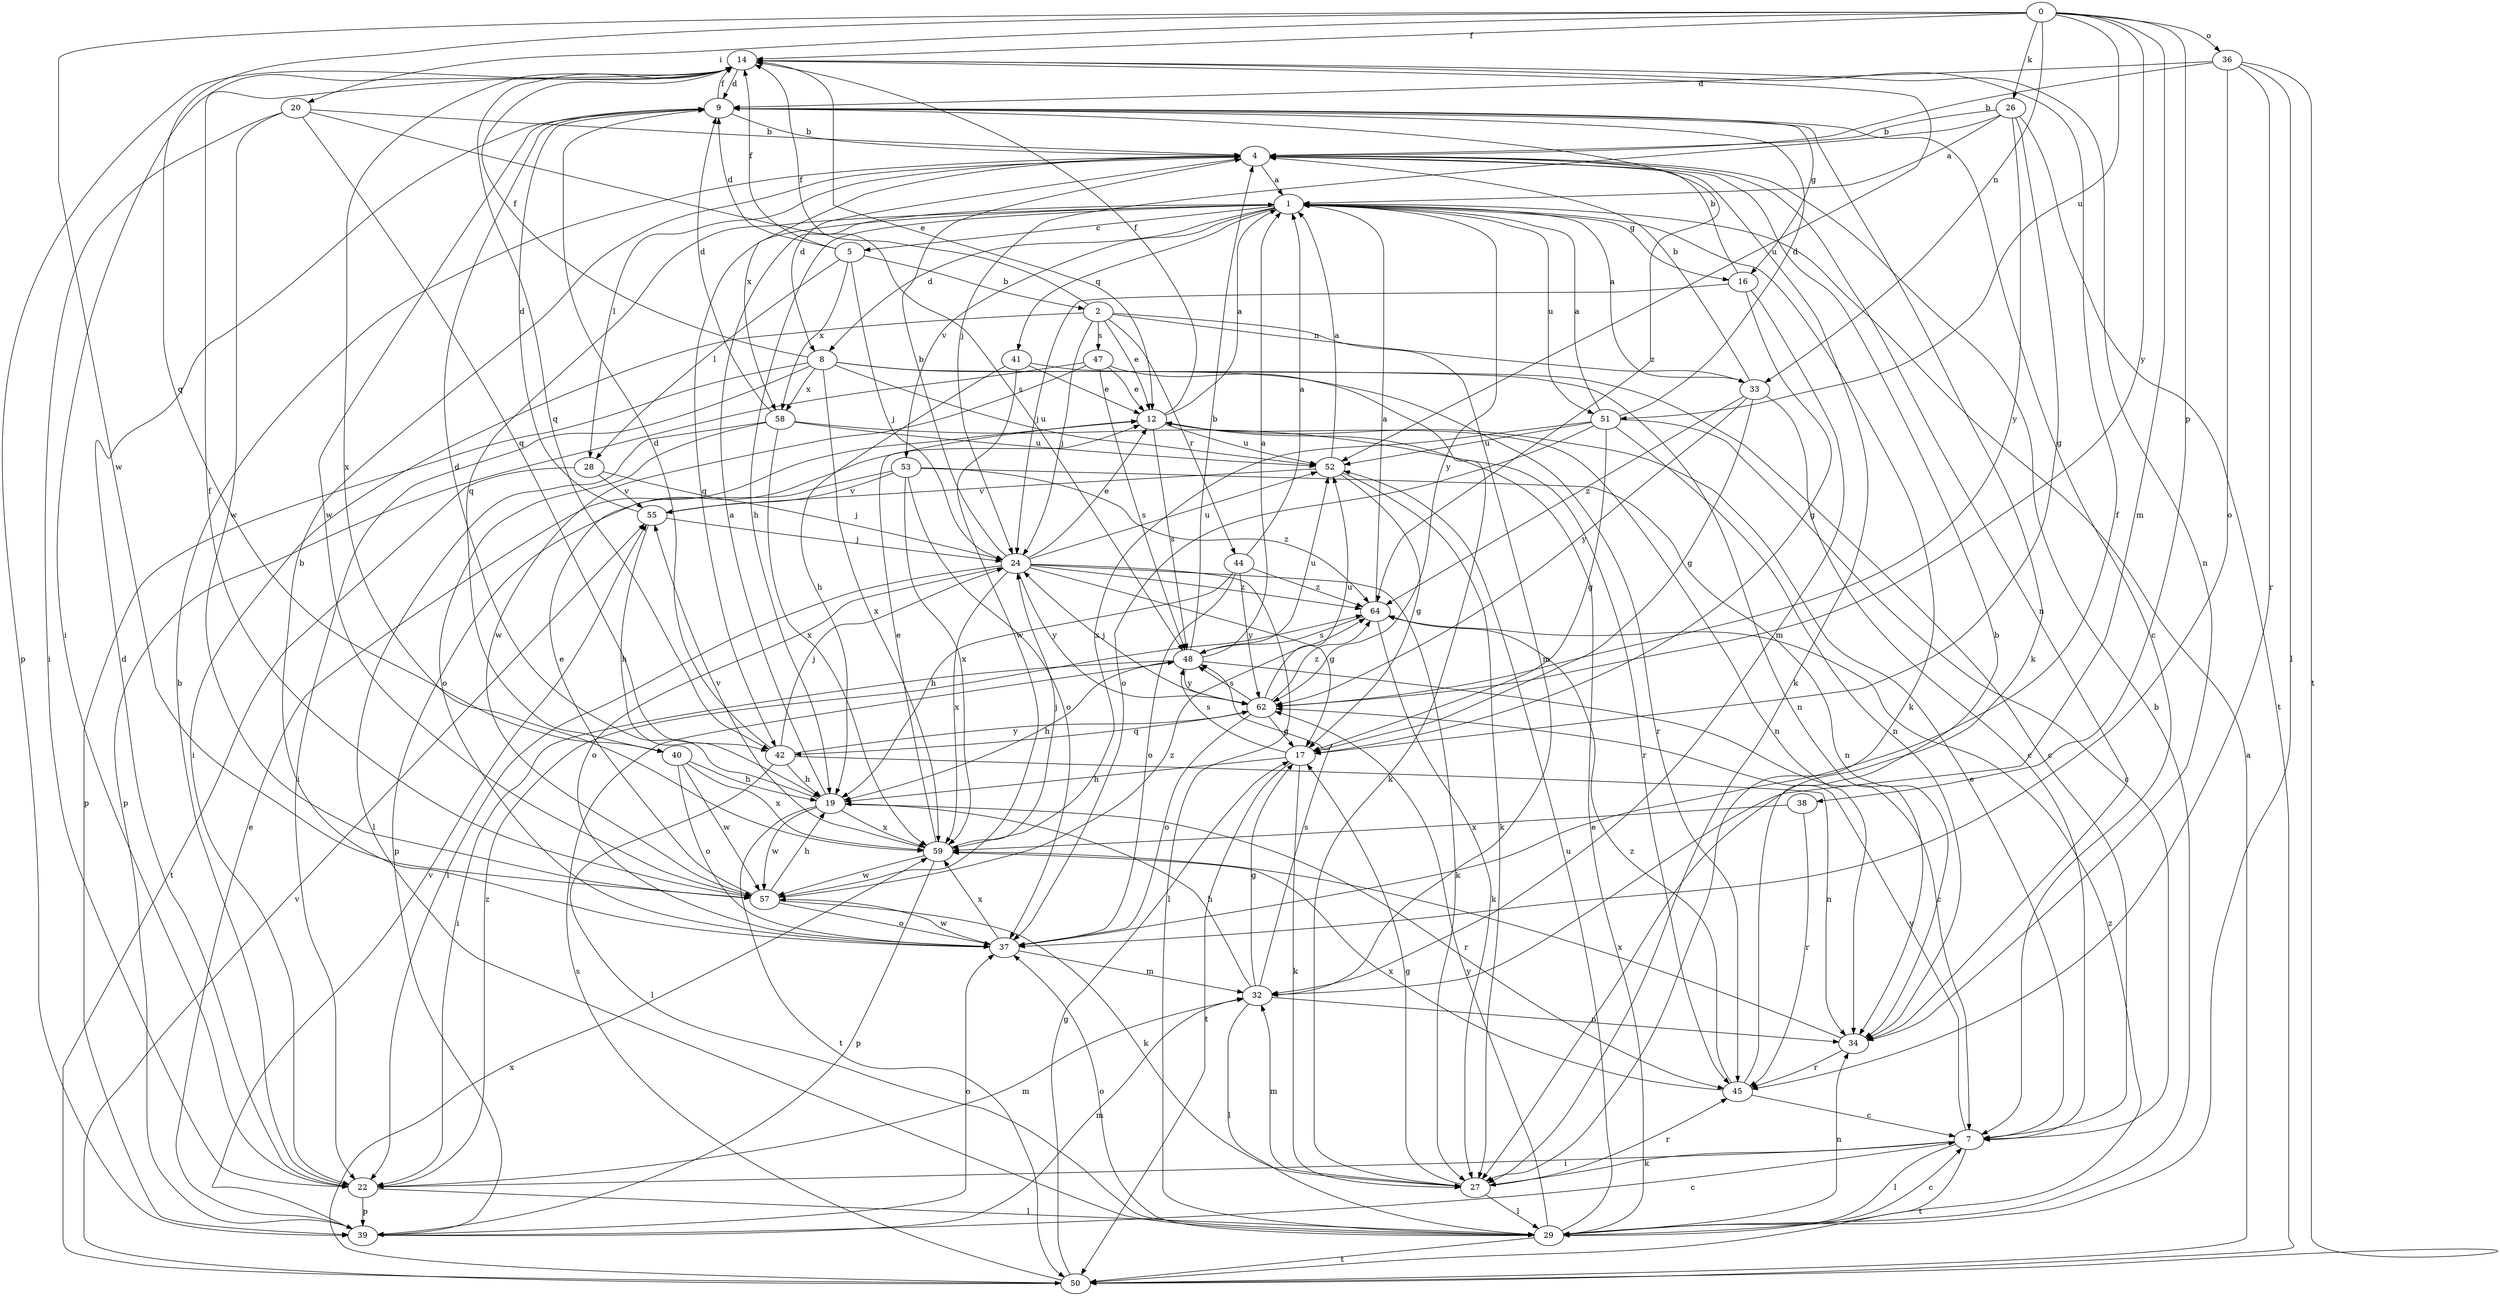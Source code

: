 strict digraph  {
0;
1;
2;
4;
5;
7;
8;
9;
12;
14;
16;
17;
19;
20;
22;
24;
26;
27;
28;
29;
32;
33;
34;
36;
37;
38;
39;
40;
41;
42;
44;
45;
47;
48;
50;
51;
52;
53;
55;
57;
58;
59;
62;
64;
0 -> 14  [label=f];
0 -> 20  [label=i];
0 -> 26  [label=k];
0 -> 32  [label=m];
0 -> 33  [label=n];
0 -> 36  [label=o];
0 -> 38  [label=p];
0 -> 40  [label=q];
0 -> 51  [label=u];
0 -> 57  [label=w];
0 -> 62  [label=y];
1 -> 5  [label=c];
1 -> 8  [label=d];
1 -> 16  [label=g];
1 -> 19  [label=h];
1 -> 27  [label=k];
1 -> 40  [label=q];
1 -> 41  [label=q];
1 -> 42  [label=q];
1 -> 51  [label=u];
1 -> 53  [label=v];
1 -> 62  [label=y];
2 -> 12  [label=e];
2 -> 14  [label=f];
2 -> 22  [label=i];
2 -> 24  [label=j];
2 -> 32  [label=m];
2 -> 33  [label=n];
2 -> 44  [label=r];
2 -> 47  [label=s];
4 -> 1  [label=a];
4 -> 8  [label=d];
4 -> 27  [label=k];
4 -> 28  [label=l];
4 -> 34  [label=n];
4 -> 58  [label=x];
5 -> 2  [label=b];
5 -> 9  [label=d];
5 -> 14  [label=f];
5 -> 24  [label=j];
5 -> 28  [label=l];
5 -> 58  [label=x];
7 -> 12  [label=e];
7 -> 22  [label=i];
7 -> 27  [label=k];
7 -> 29  [label=l];
7 -> 50  [label=t];
7 -> 62  [label=y];
8 -> 14  [label=f];
8 -> 22  [label=i];
8 -> 34  [label=n];
8 -> 39  [label=p];
8 -> 45  [label=r];
8 -> 52  [label=u];
8 -> 58  [label=x];
8 -> 59  [label=x];
9 -> 4  [label=b];
9 -> 7  [label=c];
9 -> 14  [label=f];
9 -> 16  [label=g];
9 -> 27  [label=k];
9 -> 57  [label=w];
9 -> 64  [label=z];
12 -> 1  [label=a];
12 -> 14  [label=f];
12 -> 34  [label=n];
12 -> 48  [label=s];
12 -> 52  [label=u];
14 -> 9  [label=d];
14 -> 12  [label=e];
14 -> 22  [label=i];
14 -> 34  [label=n];
14 -> 39  [label=p];
14 -> 42  [label=q];
14 -> 52  [label=u];
14 -> 59  [label=x];
16 -> 4  [label=b];
16 -> 17  [label=g];
16 -> 24  [label=j];
16 -> 32  [label=m];
17 -> 19  [label=h];
17 -> 27  [label=k];
17 -> 48  [label=s];
17 -> 50  [label=t];
19 -> 1  [label=a];
19 -> 9  [label=d];
19 -> 45  [label=r];
19 -> 50  [label=t];
19 -> 57  [label=w];
19 -> 59  [label=x];
20 -> 4  [label=b];
20 -> 22  [label=i];
20 -> 42  [label=q];
20 -> 48  [label=s];
20 -> 57  [label=w];
22 -> 4  [label=b];
22 -> 9  [label=d];
22 -> 29  [label=l];
22 -> 32  [label=m];
22 -> 39  [label=p];
22 -> 64  [label=z];
24 -> 4  [label=b];
24 -> 12  [label=e];
24 -> 17  [label=g];
24 -> 22  [label=i];
24 -> 27  [label=k];
24 -> 29  [label=l];
24 -> 37  [label=o];
24 -> 52  [label=u];
24 -> 59  [label=x];
24 -> 62  [label=y];
24 -> 64  [label=z];
26 -> 1  [label=a];
26 -> 4  [label=b];
26 -> 17  [label=g];
26 -> 24  [label=j];
26 -> 50  [label=t];
26 -> 62  [label=y];
27 -> 17  [label=g];
27 -> 29  [label=l];
27 -> 32  [label=m];
27 -> 45  [label=r];
28 -> 24  [label=j];
28 -> 50  [label=t];
28 -> 55  [label=v];
29 -> 4  [label=b];
29 -> 7  [label=c];
29 -> 12  [label=e];
29 -> 34  [label=n];
29 -> 37  [label=o];
29 -> 50  [label=t];
29 -> 52  [label=u];
29 -> 62  [label=y];
29 -> 64  [label=z];
32 -> 17  [label=g];
32 -> 19  [label=h];
32 -> 29  [label=l];
32 -> 34  [label=n];
32 -> 48  [label=s];
33 -> 1  [label=a];
33 -> 4  [label=b];
33 -> 7  [label=c];
33 -> 17  [label=g];
33 -> 62  [label=y];
33 -> 64  [label=z];
34 -> 45  [label=r];
34 -> 59  [label=x];
36 -> 4  [label=b];
36 -> 9  [label=d];
36 -> 29  [label=l];
36 -> 37  [label=o];
36 -> 45  [label=r];
36 -> 50  [label=t];
37 -> 4  [label=b];
37 -> 14  [label=f];
37 -> 32  [label=m];
37 -> 57  [label=w];
37 -> 59  [label=x];
38 -> 45  [label=r];
38 -> 59  [label=x];
39 -> 7  [label=c];
39 -> 12  [label=e];
39 -> 32  [label=m];
39 -> 37  [label=o];
39 -> 55  [label=v];
40 -> 19  [label=h];
40 -> 37  [label=o];
40 -> 57  [label=w];
40 -> 59  [label=x];
41 -> 7  [label=c];
41 -> 12  [label=e];
41 -> 19  [label=h];
41 -> 57  [label=w];
42 -> 9  [label=d];
42 -> 19  [label=h];
42 -> 24  [label=j];
42 -> 29  [label=l];
42 -> 34  [label=n];
42 -> 62  [label=y];
44 -> 1  [label=a];
44 -> 19  [label=h];
44 -> 37  [label=o];
44 -> 62  [label=y];
44 -> 64  [label=z];
45 -> 4  [label=b];
45 -> 7  [label=c];
45 -> 59  [label=x];
45 -> 64  [label=z];
47 -> 12  [label=e];
47 -> 27  [label=k];
47 -> 39  [label=p];
47 -> 48  [label=s];
47 -> 57  [label=w];
48 -> 1  [label=a];
48 -> 4  [label=b];
48 -> 7  [label=c];
48 -> 19  [label=h];
48 -> 22  [label=i];
48 -> 52  [label=u];
48 -> 62  [label=y];
50 -> 1  [label=a];
50 -> 17  [label=g];
50 -> 48  [label=s];
50 -> 55  [label=v];
50 -> 59  [label=x];
51 -> 1  [label=a];
51 -> 7  [label=c];
51 -> 9  [label=d];
51 -> 17  [label=g];
51 -> 34  [label=n];
51 -> 37  [label=o];
51 -> 52  [label=u];
51 -> 59  [label=x];
52 -> 1  [label=a];
52 -> 17  [label=g];
52 -> 27  [label=k];
52 -> 55  [label=v];
53 -> 34  [label=n];
53 -> 37  [label=o];
53 -> 39  [label=p];
53 -> 55  [label=v];
53 -> 59  [label=x];
53 -> 64  [label=z];
55 -> 9  [label=d];
55 -> 19  [label=h];
55 -> 24  [label=j];
57 -> 12  [label=e];
57 -> 14  [label=f];
57 -> 19  [label=h];
57 -> 27  [label=k];
57 -> 37  [label=o];
57 -> 64  [label=z];
58 -> 9  [label=d];
58 -> 29  [label=l];
58 -> 37  [label=o];
58 -> 45  [label=r];
58 -> 52  [label=u];
58 -> 59  [label=x];
59 -> 12  [label=e];
59 -> 24  [label=j];
59 -> 39  [label=p];
59 -> 55  [label=v];
59 -> 57  [label=w];
62 -> 17  [label=g];
62 -> 24  [label=j];
62 -> 37  [label=o];
62 -> 42  [label=q];
62 -> 48  [label=s];
62 -> 52  [label=u];
62 -> 64  [label=z];
64 -> 1  [label=a];
64 -> 27  [label=k];
64 -> 48  [label=s];
}
